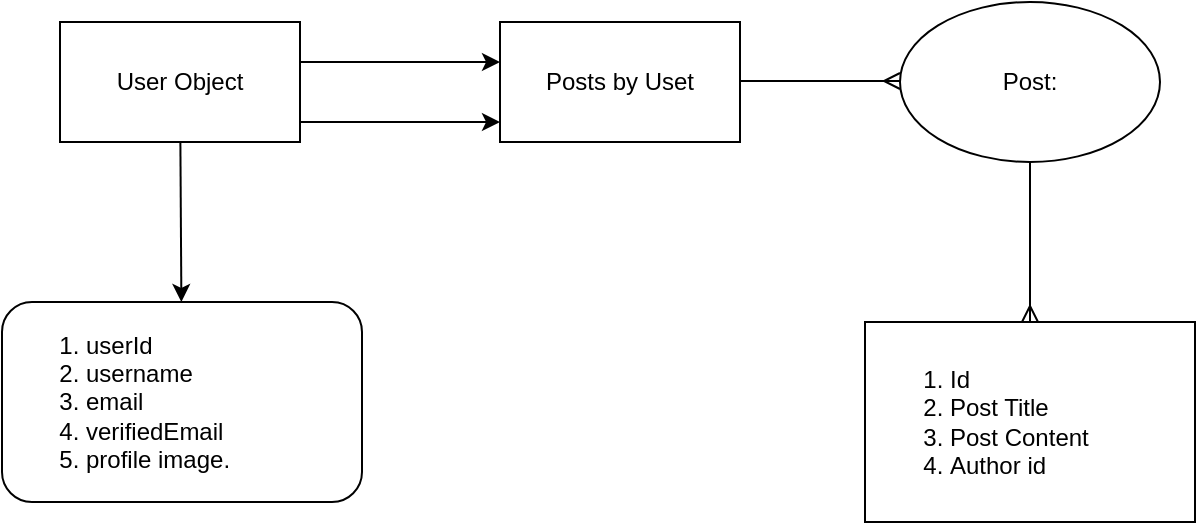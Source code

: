 <mxfile>
    <diagram id="LL9db_0Ls69Hq6524lwW" name="Users and post architecture">
        <mxGraphModel dx="1742" dy="326" grid="1" gridSize="10" guides="1" tooltips="1" connect="1" arrows="1" fold="1" page="1" pageScale="1" pageWidth="1100" pageHeight="850" math="0" shadow="0">
            <root>
                <mxCell id="0"/>
                <mxCell id="1" parent="0"/>
                <mxCell id="16" value="" style="edgeStyle=none;html=1;" parent="1" source="2" target="15" edge="1">
                    <mxGeometry relative="1" as="geometry"/>
                </mxCell>
                <mxCell id="2" value="User Object" style="whiteSpace=wrap;html=1;" parent="1" vertex="1">
                    <mxGeometry x="20" y="30" width="120" height="60" as="geometry"/>
                </mxCell>
                <mxCell id="3" value="" style="edgeStyle=none;orthogonalLoop=1;jettySize=auto;html=1;" parent="1" edge="1">
                    <mxGeometry width="100" relative="1" as="geometry">
                        <mxPoint x="140" y="50" as="sourcePoint"/>
                        <mxPoint x="240" y="50" as="targetPoint"/>
                        <Array as="points"/>
                    </mxGeometry>
                </mxCell>
                <mxCell id="4" value="Posts by Uset" style="whiteSpace=wrap;html=1;" parent="1" vertex="1">
                    <mxGeometry x="240" y="30" width="120" height="60" as="geometry"/>
                </mxCell>
                <mxCell id="5" value="" style="edgeStyle=none;orthogonalLoop=1;jettySize=auto;html=1;" parent="1" edge="1">
                    <mxGeometry width="80" relative="1" as="geometry">
                        <mxPoint x="140" y="80" as="sourcePoint"/>
                        <mxPoint x="240" y="80" as="targetPoint"/>
                        <Array as="points">
                            <mxPoint x="190" y="80"/>
                        </Array>
                    </mxGeometry>
                </mxCell>
                <mxCell id="6" value="" style="edgeStyle=none;orthogonalLoop=1;jettySize=auto;html=1;endArrow=ERmany;endFill=0;" parent="1" edge="1">
                    <mxGeometry width="80" relative="1" as="geometry">
                        <mxPoint x="360" y="59.5" as="sourcePoint"/>
                        <mxPoint x="440" y="59.5" as="targetPoint"/>
                        <Array as="points"/>
                    </mxGeometry>
                </mxCell>
                <mxCell id="9" value="" style="edgeStyle=none;html=1;endArrow=ERmany;endFill=0;" parent="1" source="7" edge="1">
                    <mxGeometry relative="1" as="geometry">
                        <mxPoint x="505" y="180" as="targetPoint"/>
                    </mxGeometry>
                </mxCell>
                <mxCell id="7" value="Post:&lt;br&gt;" style="ellipse;whiteSpace=wrap;html=1;" parent="1" vertex="1">
                    <mxGeometry x="440" y="20" width="130" height="80" as="geometry"/>
                </mxCell>
                <mxCell id="10" value="&lt;div&gt;&lt;ol&gt;&lt;li&gt;Id&lt;/li&gt;&lt;li&gt;Post Title&lt;/li&gt;&lt;li&gt;Post Content&lt;/li&gt;&lt;li&gt;Author id&lt;/li&gt;&lt;/ol&gt;&lt;/div&gt;" style="whiteSpace=wrap;html=1;align=left;" parent="1" vertex="1">
                    <mxGeometry x="422.5" y="180" width="165" height="100" as="geometry"/>
                </mxCell>
                <mxCell id="15" value="&lt;ol&gt;&lt;li&gt;userId&lt;/li&gt;&lt;li&gt;username&lt;/li&gt;&lt;li&gt;email&lt;/li&gt;&lt;li&gt;verifiedEmail&lt;/li&gt;&lt;li&gt;profile image.&lt;/li&gt;&lt;/ol&gt;" style="rounded=1;whiteSpace=wrap;html=1;align=left;" parent="1" vertex="1">
                    <mxGeometry x="-9" y="170" width="180" height="100" as="geometry"/>
                </mxCell>
            </root>
        </mxGraphModel>
    </diagram>
</mxfile>